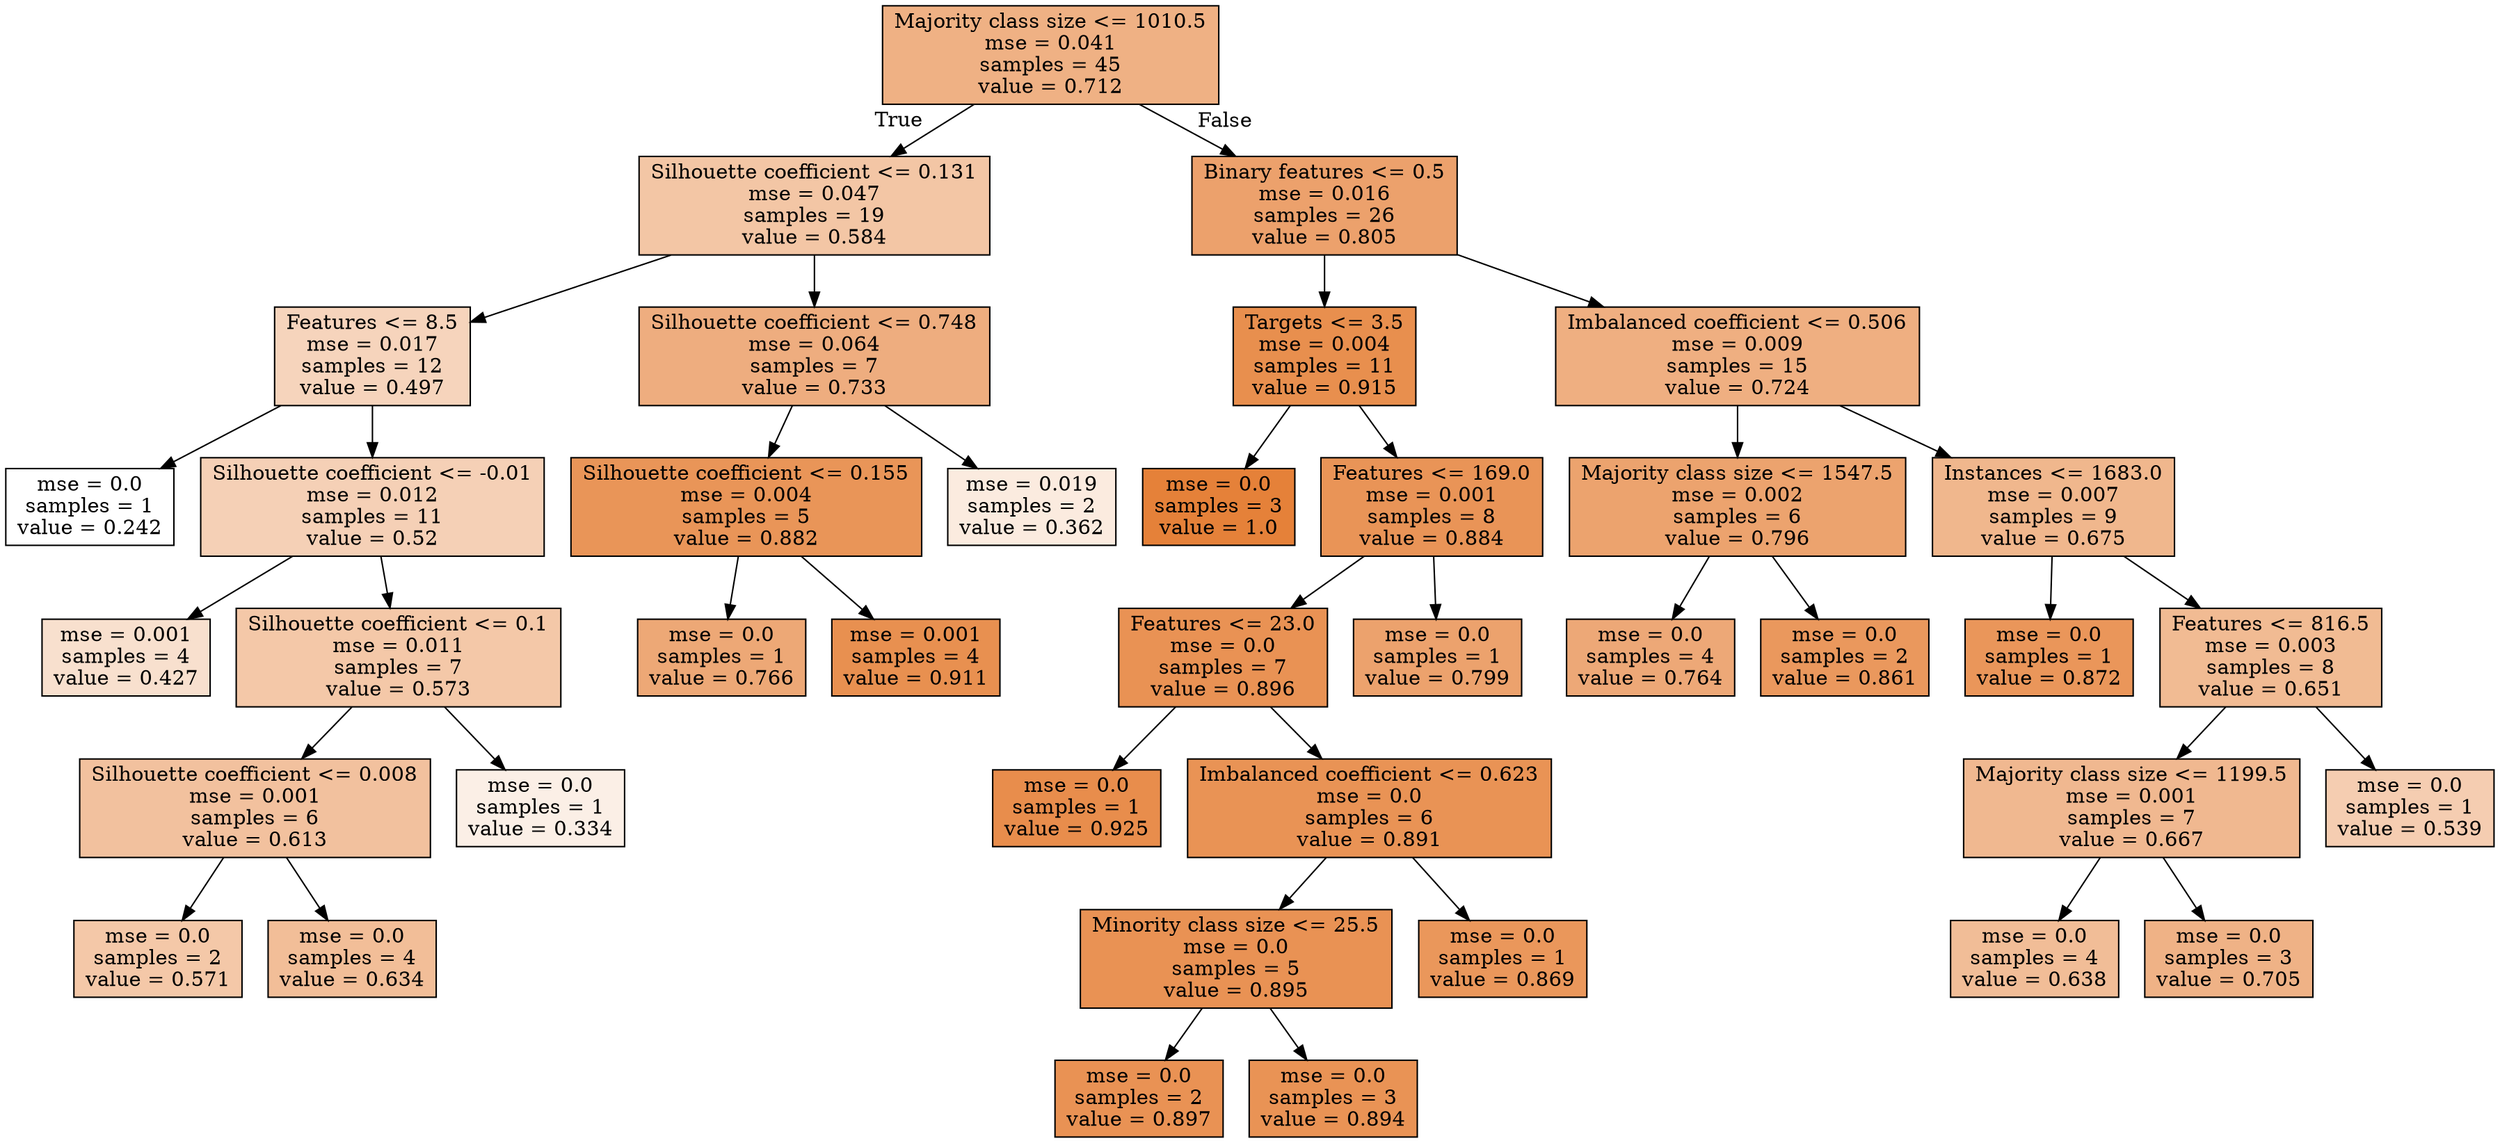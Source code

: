 digraph Tree {
node [shape=box, style="filled", color="black"] ;
0 [label="Majority class size <= 1010.5\nmse = 0.041\nsamples = 45\nvalue = 0.712", fillcolor="#e581399e"] ;
1 [label="Silhouette coefficient <= 0.131\nmse = 0.047\nsamples = 19\nvalue = 0.584", fillcolor="#e5813973"] ;
0 -> 1 [labeldistance=2.5, labelangle=45, headlabel="True"] ;
2 [label="Features <= 8.5\nmse = 0.017\nsamples = 12\nvalue = 0.497", fillcolor="#e5813956"] ;
1 -> 2 ;
3 [label="mse = 0.0\nsamples = 1\nvalue = 0.242", fillcolor="#e5813900"] ;
2 -> 3 ;
4 [label="Silhouette coefficient <= -0.01\nmse = 0.012\nsamples = 11\nvalue = 0.52", fillcolor="#e581395e"] ;
2 -> 4 ;
5 [label="mse = 0.001\nsamples = 4\nvalue = 0.427", fillcolor="#e581393e"] ;
4 -> 5 ;
6 [label="Silhouette coefficient <= 0.1\nmse = 0.011\nsamples = 7\nvalue = 0.573", fillcolor="#e581396f"] ;
4 -> 6 ;
7 [label="Silhouette coefficient <= 0.008\nmse = 0.001\nsamples = 6\nvalue = 0.613", fillcolor="#e581397d"] ;
6 -> 7 ;
8 [label="mse = 0.0\nsamples = 2\nvalue = 0.571", fillcolor="#e581396f"] ;
7 -> 8 ;
9 [label="mse = 0.0\nsamples = 4\nvalue = 0.634", fillcolor="#e5813984"] ;
7 -> 9 ;
10 [label="mse = 0.0\nsamples = 1\nvalue = 0.334", fillcolor="#e581391f"] ;
6 -> 10 ;
11 [label="Silhouette coefficient <= 0.748\nmse = 0.064\nsamples = 7\nvalue = 0.733", fillcolor="#e58139a5"] ;
1 -> 11 ;
12 [label="Silhouette coefficient <= 0.155\nmse = 0.004\nsamples = 5\nvalue = 0.882", fillcolor="#e58139d7"] ;
11 -> 12 ;
13 [label="mse = 0.0\nsamples = 1\nvalue = 0.766", fillcolor="#e58139b0"] ;
12 -> 13 ;
14 [label="mse = 0.001\nsamples = 4\nvalue = 0.911", fillcolor="#e58139e1"] ;
12 -> 14 ;
15 [label="mse = 0.019\nsamples = 2\nvalue = 0.362", fillcolor="#e5813928"] ;
11 -> 15 ;
16 [label="Binary features <= 0.5\nmse = 0.016\nsamples = 26\nvalue = 0.805", fillcolor="#e58139bd"] ;
0 -> 16 [labeldistance=2.5, labelangle=-45, headlabel="False"] ;
17 [label="Targets <= 3.5\nmse = 0.004\nsamples = 11\nvalue = 0.915", fillcolor="#e58139e3"] ;
16 -> 17 ;
18 [label="mse = 0.0\nsamples = 3\nvalue = 1.0", fillcolor="#e58139ff"] ;
17 -> 18 ;
19 [label="Features <= 169.0\nmse = 0.001\nsamples = 8\nvalue = 0.884", fillcolor="#e58139d8"] ;
17 -> 19 ;
20 [label="Features <= 23.0\nmse = 0.0\nsamples = 7\nvalue = 0.896", fillcolor="#e58139dc"] ;
19 -> 20 ;
21 [label="mse = 0.0\nsamples = 1\nvalue = 0.925", fillcolor="#e58139e6"] ;
20 -> 21 ;
22 [label="Imbalanced coefficient <= 0.623\nmse = 0.0\nsamples = 6\nvalue = 0.891", fillcolor="#e58139da"] ;
20 -> 22 ;
23 [label="Minority class size <= 25.5\nmse = 0.0\nsamples = 5\nvalue = 0.895", fillcolor="#e58139dc"] ;
22 -> 23 ;
24 [label="mse = 0.0\nsamples = 2\nvalue = 0.897", fillcolor="#e58139dc"] ;
23 -> 24 ;
25 [label="mse = 0.0\nsamples = 3\nvalue = 0.894", fillcolor="#e58139db"] ;
23 -> 25 ;
26 [label="mse = 0.0\nsamples = 1\nvalue = 0.869", fillcolor="#e58139d3"] ;
22 -> 26 ;
27 [label="mse = 0.0\nsamples = 1\nvalue = 0.799", fillcolor="#e58139bb"] ;
19 -> 27 ;
28 [label="Imbalanced coefficient <= 0.506\nmse = 0.009\nsamples = 15\nvalue = 0.724", fillcolor="#e58139a2"] ;
16 -> 28 ;
29 [label="Majority class size <= 1547.5\nmse = 0.002\nsamples = 6\nvalue = 0.796", fillcolor="#e58139ba"] ;
28 -> 29 ;
30 [label="mse = 0.0\nsamples = 4\nvalue = 0.764", fillcolor="#e58139af"] ;
29 -> 30 ;
31 [label="mse = 0.0\nsamples = 2\nvalue = 0.861", fillcolor="#e58139d0"] ;
29 -> 31 ;
32 [label="Instances <= 1683.0\nmse = 0.007\nsamples = 9\nvalue = 0.675", fillcolor="#e5813992"] ;
28 -> 32 ;
33 [label="mse = 0.0\nsamples = 1\nvalue = 0.872", fillcolor="#e58139d4"] ;
32 -> 33 ;
34 [label="Features <= 816.5\nmse = 0.003\nsamples = 8\nvalue = 0.651", fillcolor="#e581398a"] ;
32 -> 34 ;
35 [label="Majority class size <= 1199.5\nmse = 0.001\nsamples = 7\nvalue = 0.667", fillcolor="#e581398f"] ;
34 -> 35 ;
36 [label="mse = 0.0\nsamples = 4\nvalue = 0.638", fillcolor="#e5813985"] ;
35 -> 36 ;
37 [label="mse = 0.0\nsamples = 3\nvalue = 0.705", fillcolor="#e581399c"] ;
35 -> 37 ;
38 [label="mse = 0.0\nsamples = 1\nvalue = 0.539", fillcolor="#e5813964"] ;
34 -> 38 ;
}